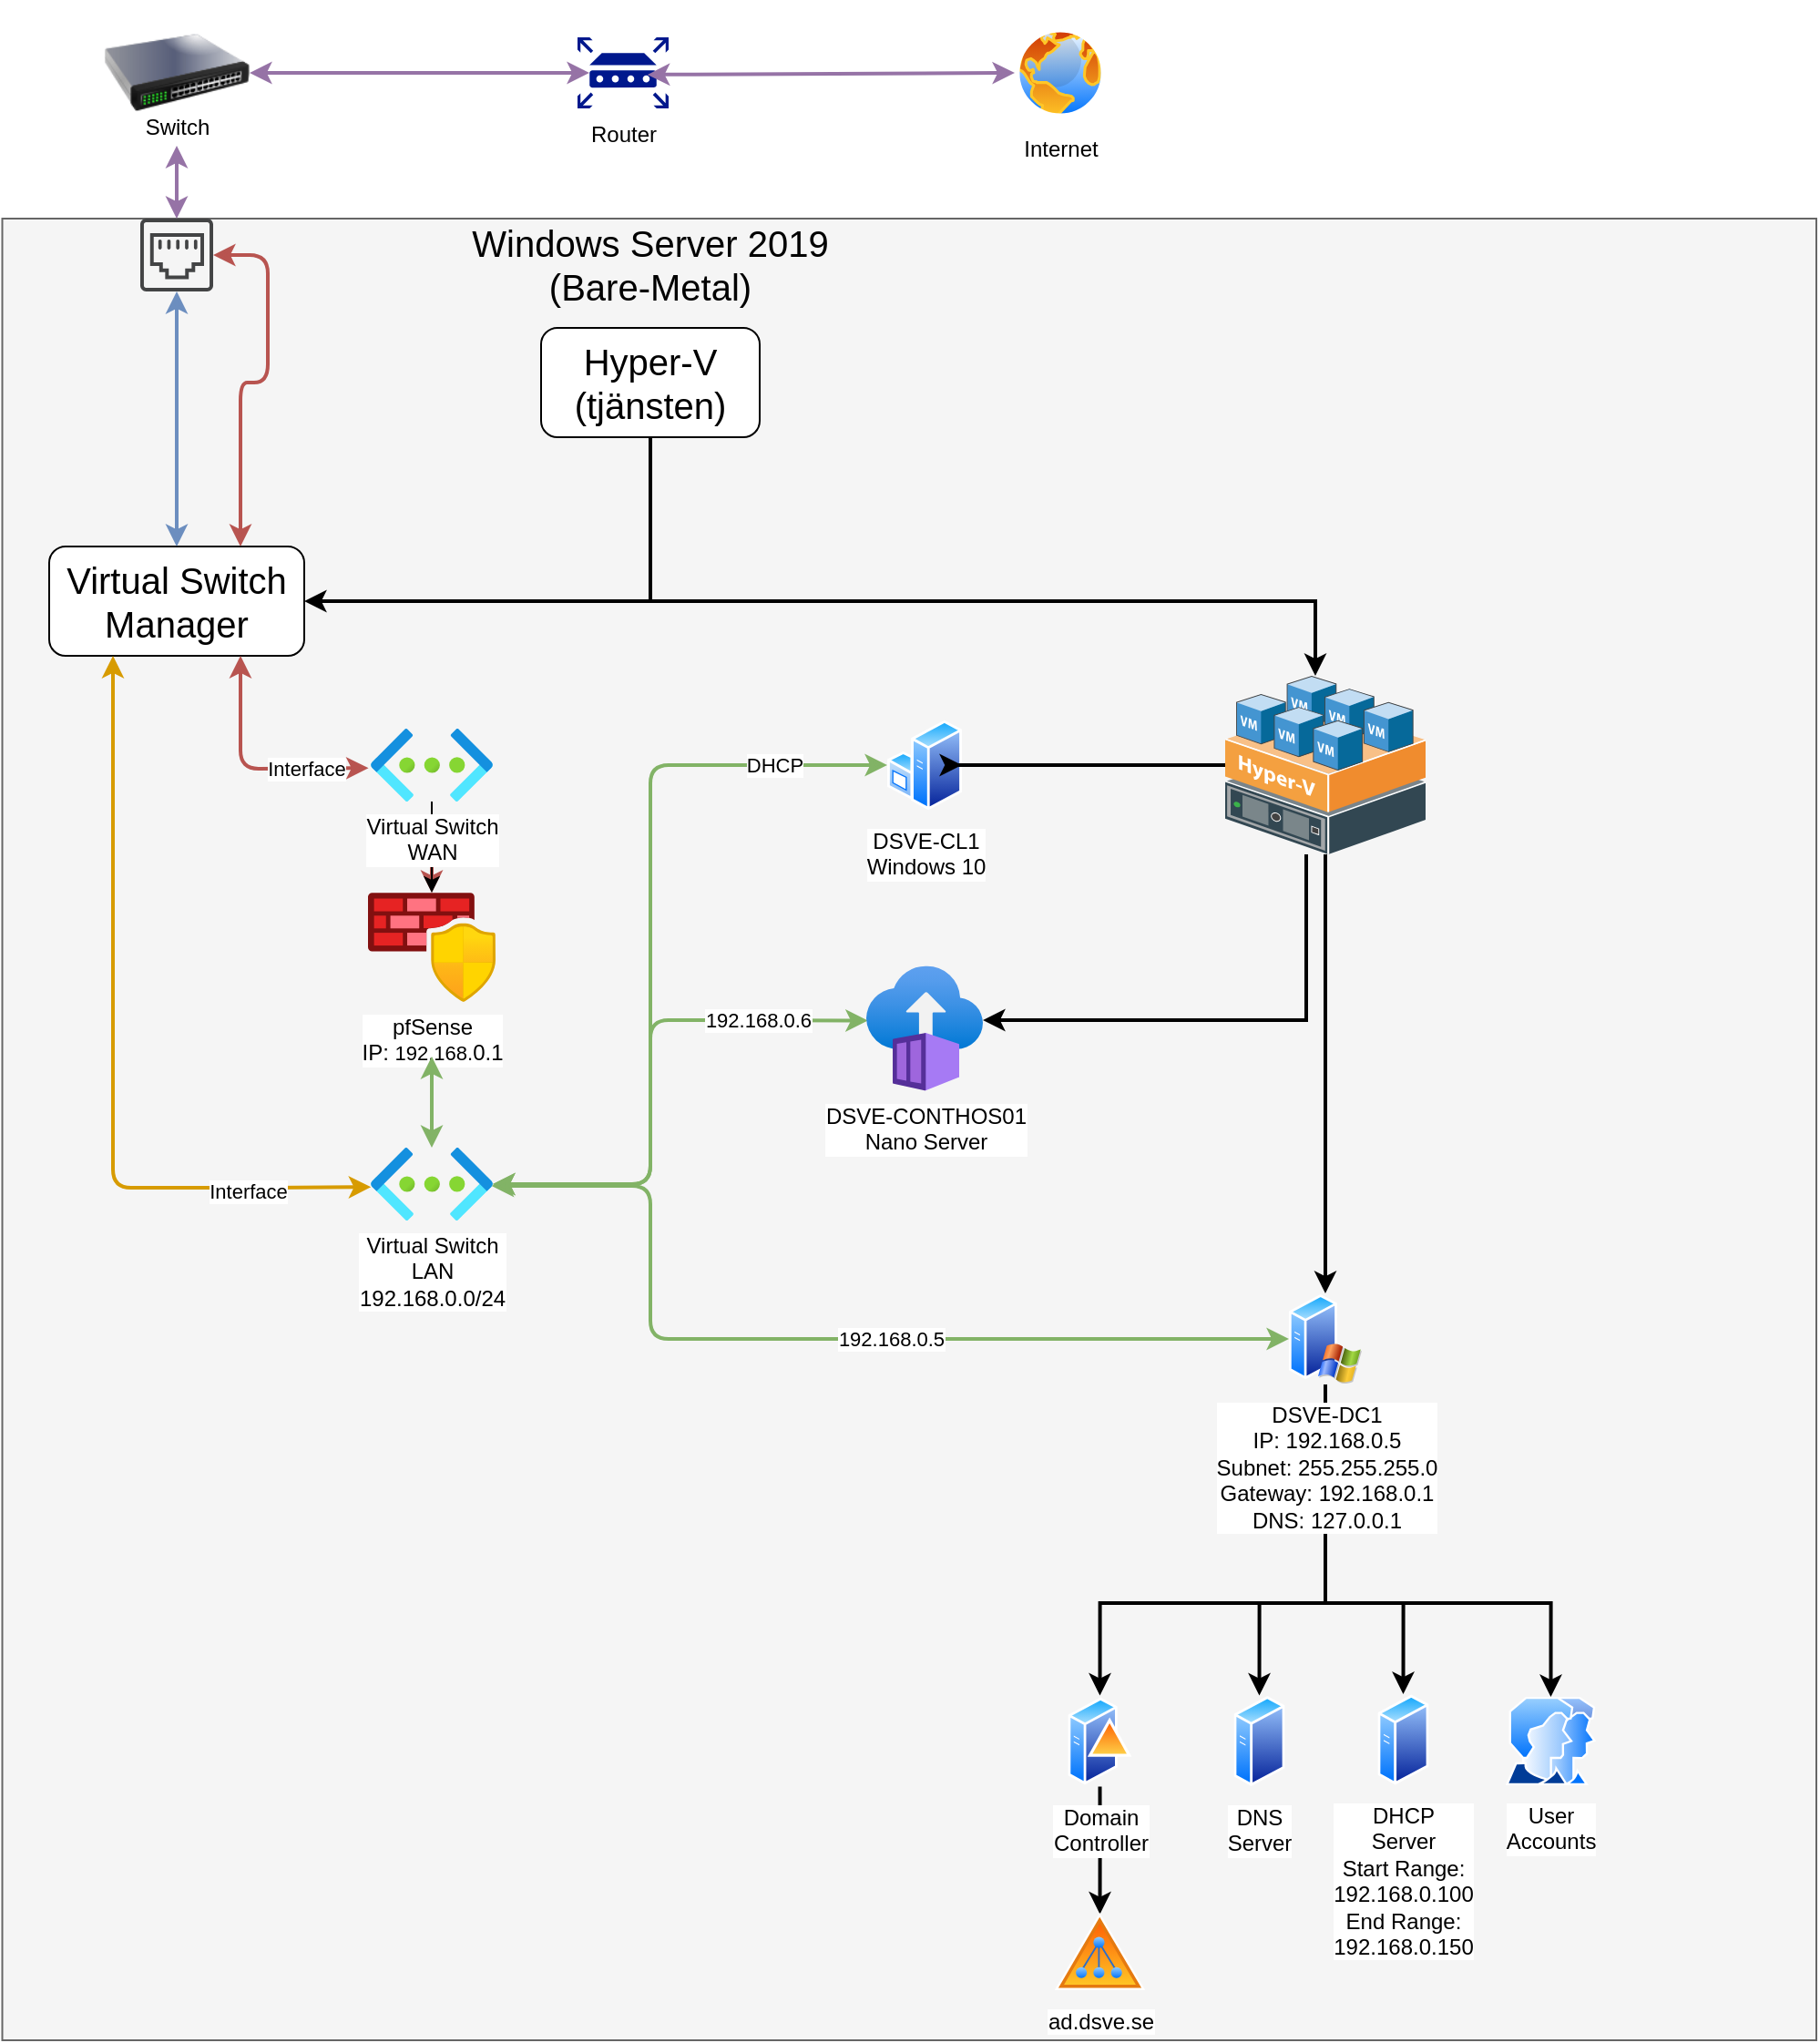 <mxfile version="14.4.3" type="device"><diagram id="C5RBs43oDa-KdzZeNtuy" name="Page-1"><mxGraphModel dx="3346" dy="1869" grid="1" gridSize="10" guides="1" tooltips="1" connect="1" arrows="1" fold="1" page="1" pageScale="1" pageWidth="827" pageHeight="1169" math="0" shadow="0"><root><mxCell id="WIyWlLk6GJQsqaUBKTNV-0"/><mxCell id="WIyWlLk6GJQsqaUBKTNV-1" parent="WIyWlLk6GJQsqaUBKTNV-0"/><mxCell id="1DrwhkOSXhv1xZSQ6cIe-52" value="" style="edgeStyle=orthogonalEdgeStyle;rounded=0;orthogonalLoop=1;jettySize=auto;html=1;strokeWidth=2;exitX=0.5;exitY=0;exitDx=0;exitDy=0;" parent="WIyWlLk6GJQsqaUBKTNV-1" source="1DrwhkOSXhv1xZSQ6cIe-51" target="1DrwhkOSXhv1xZSQ6cIe-25" edge="1"><mxGeometry relative="1" as="geometry"/></mxCell><mxCell id="1DrwhkOSXhv1xZSQ6cIe-0" value="" style="rounded=0;whiteSpace=wrap;html=1;fillColor=#f5f5f5;strokeColor=#666666;fontColor=#333333;" parent="WIyWlLk6GJQsqaUBKTNV-1" vertex="1"><mxGeometry x="44.25" y="120" width="995.75" height="1000" as="geometry"/></mxCell><mxCell id="1DrwhkOSXhv1xZSQ6cIe-18" value="" style="endArrow=classic;startArrow=classic;html=1;fillColor=#f8cecc;strokeColor=#b85450;strokeWidth=2;entryX=0.5;entryY=0;entryDx=0;entryDy=0;entryPerimeter=0;" parent="WIyWlLk6GJQsqaUBKTNV-1" target="1DrwhkOSXhv1xZSQ6cIe-9" edge="1"><mxGeometry width="50" height="50" relative="1" as="geometry"><mxPoint x="280" y="460" as="sourcePoint"/><mxPoint x="290" y="410" as="targetPoint"/></mxGeometry></mxCell><mxCell id="1DrwhkOSXhv1xZSQ6cIe-1" value="&lt;font style=&quot;font-size: 20px&quot;&gt;Windows Server 2019 (Bare-Metal)&lt;/font&gt;" style="text;html=1;strokeColor=none;fillColor=none;align=center;verticalAlign=middle;whiteSpace=wrap;rounded=0;" parent="WIyWlLk6GJQsqaUBKTNV-1" vertex="1"><mxGeometry x="289" y="130" width="222" height="30" as="geometry"/></mxCell><mxCell id="1DrwhkOSXhv1xZSQ6cIe-38" style="edgeStyle=orthogonalEdgeStyle;rounded=0;orthogonalLoop=1;jettySize=auto;html=1;exitX=0.5;exitY=1;exitDx=0;exitDy=0;strokeWidth=2;" parent="WIyWlLk6GJQsqaUBKTNV-1" source="1DrwhkOSXhv1xZSQ6cIe-2" target="1DrwhkOSXhv1xZSQ6cIe-45" edge="1"><mxGeometry relative="1" as="geometry"><mxPoint x="690" y="330" as="targetPoint"/><Array as="points"><mxPoint x="400" y="330"/><mxPoint x="765" y="330"/></Array></mxGeometry></mxCell><mxCell id="1DrwhkOSXhv1xZSQ6cIe-39" style="edgeStyle=orthogonalEdgeStyle;rounded=0;orthogonalLoop=1;jettySize=auto;html=1;exitX=0.5;exitY=1;exitDx=0;exitDy=0;entryX=1;entryY=0.5;entryDx=0;entryDy=0;strokeWidth=2;" parent="WIyWlLk6GJQsqaUBKTNV-1" source="1DrwhkOSXhv1xZSQ6cIe-2" target="1DrwhkOSXhv1xZSQ6cIe-3" edge="1"><mxGeometry relative="1" as="geometry"/></mxCell><mxCell id="1DrwhkOSXhv1xZSQ6cIe-2" value="&lt;font style=&quot;font-size: 20px&quot;&gt;Hyper-V (tjänsten)&lt;/font&gt;" style="rounded=1;whiteSpace=wrap;html=1;" parent="WIyWlLk6GJQsqaUBKTNV-1" vertex="1"><mxGeometry x="340" y="180" width="120" height="60" as="geometry"/></mxCell><mxCell id="1DrwhkOSXhv1xZSQ6cIe-3" value="&lt;font style=&quot;font-size: 20px&quot;&gt;Virtual Switch Manager&lt;br&gt;&lt;/font&gt;" style="rounded=1;whiteSpace=wrap;html=1;" parent="WIyWlLk6GJQsqaUBKTNV-1" vertex="1"><mxGeometry x="70" y="300" width="140" height="60" as="geometry"/></mxCell><mxCell id="bcpGZwaTPO0d1W6rLHlh-0" value="" style="edgeStyle=orthogonalEdgeStyle;rounded=0;orthogonalLoop=1;jettySize=auto;html=1;" parent="WIyWlLk6GJQsqaUBKTNV-1" source="1DrwhkOSXhv1xZSQ6cIe-7" target="1DrwhkOSXhv1xZSQ6cIe-9" edge="1"><mxGeometry relative="1" as="geometry"/></mxCell><mxCell id="1DrwhkOSXhv1xZSQ6cIe-7" value="Virtual Switch&lt;br&gt;WAN" style="aspect=fixed;html=1;points=[];align=center;image;fontSize=12;image=img/lib/azure2/networking/Virtual_Networks.svg;" parent="WIyWlLk6GJQsqaUBKTNV-1" vertex="1"><mxGeometry x="246.5" y="400" width="67" height="40" as="geometry"/></mxCell><mxCell id="1DrwhkOSXhv1xZSQ6cIe-9" value="pfSense&lt;br&gt;IP:&amp;nbsp;&lt;span style=&quot;font-size: 11px&quot;&gt;192.168.&lt;/span&gt;0.1" style="aspect=fixed;html=1;points=[];align=center;image;fontSize=12;image=img/lib/azure2/networking/Azure_Firewall_Manager.svg;" parent="WIyWlLk6GJQsqaUBKTNV-1" vertex="1"><mxGeometry x="245" y="490" width="70" height="60" as="geometry"/></mxCell><mxCell id="1DrwhkOSXhv1xZSQ6cIe-10" value="" style="pointerEvents=1;shadow=0;dashed=0;html=1;strokeColor=none;fillColor=#434445;aspect=fixed;labelPosition=center;verticalLabelPosition=bottom;verticalAlign=top;align=center;outlineConnect=0;shape=mxgraph.vvd.ethernet_port;" parent="WIyWlLk6GJQsqaUBKTNV-1" vertex="1"><mxGeometry x="120" y="120" width="40" height="40" as="geometry"/></mxCell><mxCell id="1DrwhkOSXhv1xZSQ6cIe-11" value="Router" style="aspect=fixed;pointerEvents=1;shadow=0;dashed=0;html=1;strokeColor=none;labelPosition=center;verticalLabelPosition=bottom;verticalAlign=top;align=center;fillColor=#00188D;shape=mxgraph.mscae.enterprise.router" parent="WIyWlLk6GJQsqaUBKTNV-1" vertex="1"><mxGeometry x="360" y="20.5" width="50" height="39" as="geometry"/></mxCell><mxCell id="1DrwhkOSXhv1xZSQ6cIe-12" value="" style="image;html=1;image=img/lib/clip_art/networking/Switch_128x128.png" parent="WIyWlLk6GJQsqaUBKTNV-1" vertex="1"><mxGeometry x="100" width="80" height="80" as="geometry"/></mxCell><mxCell id="1DrwhkOSXhv1xZSQ6cIe-13" value="" style="endArrow=classic;startArrow=classic;html=1;entryX=0.13;entryY=0.5;entryDx=0;entryDy=0;entryPerimeter=0;exitX=1;exitY=0.5;exitDx=0;exitDy=0;strokeWidth=2;fillColor=#e1d5e7;strokeColor=#9673a6;" parent="WIyWlLk6GJQsqaUBKTNV-1" source="1DrwhkOSXhv1xZSQ6cIe-12" target="1DrwhkOSXhv1xZSQ6cIe-11" edge="1"><mxGeometry width="50" height="50" relative="1" as="geometry"><mxPoint x="400" y="530" as="sourcePoint"/><mxPoint x="450" y="480" as="targetPoint"/></mxGeometry></mxCell><mxCell id="1DrwhkOSXhv1xZSQ6cIe-14" value="" style="endArrow=classic;startArrow=classic;html=1;fillColor=#e1d5e7;strokeColor=#9673a6;strokeWidth=2;exitX=0.5;exitY=1;exitDx=0;exitDy=0;" parent="WIyWlLk6GJQsqaUBKTNV-1" source="1DrwhkOSXhv1xZSQ6cIe-12" target="1DrwhkOSXhv1xZSQ6cIe-10" edge="1"><mxGeometry width="50" height="50" relative="1" as="geometry"><mxPoint x="140" y="100" as="sourcePoint"/><mxPoint x="376.5" y="50.0" as="targetPoint"/></mxGeometry></mxCell><mxCell id="1DrwhkOSXhv1xZSQ6cIe-15" value="" style="endArrow=classic;startArrow=classic;html=1;exitX=0.5;exitY=0;exitDx=0;exitDy=0;fillColor=#dae8fc;strokeColor=#6c8ebf;strokeWidth=2;" parent="WIyWlLk6GJQsqaUBKTNV-1" source="1DrwhkOSXhv1xZSQ6cIe-3" target="1DrwhkOSXhv1xZSQ6cIe-10" edge="1"><mxGeometry width="50" height="50" relative="1" as="geometry"><mxPoint x="150" y="90" as="sourcePoint"/><mxPoint x="150" y="130" as="targetPoint"/></mxGeometry></mxCell><mxCell id="1DrwhkOSXhv1xZSQ6cIe-16" value="Virtual Switch&lt;br&gt;LAN&lt;br&gt;192.168.0.0/24" style="aspect=fixed;html=1;points=[];align=center;image;fontSize=12;image=img/lib/azure2/networking/Virtual_Networks.svg;" parent="WIyWlLk6GJQsqaUBKTNV-1" vertex="1"><mxGeometry x="246.5" y="630" width="67" height="40" as="geometry"/></mxCell><mxCell id="1DrwhkOSXhv1xZSQ6cIe-19" value="" style="endArrow=classic;startArrow=classic;html=1;fillColor=#d5e8d4;strokeColor=#82b366;strokeWidth=2;" parent="WIyWlLk6GJQsqaUBKTNV-1" target="1DrwhkOSXhv1xZSQ6cIe-16" edge="1"><mxGeometry width="50" height="50" relative="1" as="geometry"><mxPoint x="280" y="580" as="sourcePoint"/><mxPoint x="290" y="500" as="targetPoint"/></mxGeometry></mxCell><mxCell id="1DrwhkOSXhv1xZSQ6cIe-20" value="Interface" style="endArrow=classic;startArrow=classic;html=1;fillColor=#f8cecc;strokeColor=#b85450;strokeWidth=2;entryX=-0.018;entryY=0.541;entryDx=0;entryDy=0;entryPerimeter=0;exitX=0.75;exitY=1;exitDx=0;exitDy=0;" parent="WIyWlLk6GJQsqaUBKTNV-1" source="1DrwhkOSXhv1xZSQ6cIe-3" target="1DrwhkOSXhv1xZSQ6cIe-7" edge="1"><mxGeometry x="0.486" width="50" height="50" relative="1" as="geometry"><mxPoint x="140" y="360" as="sourcePoint"/><mxPoint x="300" y="510" as="targetPoint"/><Array as="points"><mxPoint x="175" y="422"/></Array><mxPoint as="offset"/></mxGeometry></mxCell><mxCell id="1DrwhkOSXhv1xZSQ6cIe-21" value="" style="endArrow=classic;startArrow=classic;html=1;fillColor=#ffe6cc;strokeColor=#d79b00;strokeWidth=2;exitX=0.25;exitY=1;exitDx=0;exitDy=0;entryX=0.002;entryY=0.541;entryDx=0;entryDy=0;entryPerimeter=0;" parent="WIyWlLk6GJQsqaUBKTNV-1" source="1DrwhkOSXhv1xZSQ6cIe-3" target="1DrwhkOSXhv1xZSQ6cIe-16" edge="1"><mxGeometry width="50" height="50" relative="1" as="geometry"><mxPoint x="230" y="355" as="sourcePoint"/><mxPoint x="255.294" y="431.64" as="targetPoint"/><Array as="points"><mxPoint x="105" y="652"/><mxPoint x="180" y="652"/></Array></mxGeometry></mxCell><mxCell id="1DrwhkOSXhv1xZSQ6cIe-65" value="Interface" style="edgeLabel;html=1;align=center;verticalAlign=middle;resizable=0;points=[];" parent="1DrwhkOSXhv1xZSQ6cIe-21" vertex="1" connectable="0"><mxGeometry x="0.543" y="-2" relative="1" as="geometry"><mxPoint x="30.97" as="offset"/></mxGeometry></mxCell><mxCell id="1DrwhkOSXhv1xZSQ6cIe-32" style="edgeStyle=orthogonalEdgeStyle;rounded=0;orthogonalLoop=1;jettySize=auto;html=1;exitX=0.5;exitY=1;exitDx=0;exitDy=0;entryX=0.5;entryY=0;entryDx=0;entryDy=0;strokeWidth=2;" parent="WIyWlLk6GJQsqaUBKTNV-1" source="1DrwhkOSXhv1xZSQ6cIe-25" edge="1"><mxGeometry relative="1" as="geometry"><mxPoint x="646.75" y="1050.75" as="targetPoint"/></mxGeometry></mxCell><mxCell id="1DrwhkOSXhv1xZSQ6cIe-25" value="Domain &lt;br&gt;Controller" style="aspect=fixed;perimeter=ellipsePerimeter;html=1;align=center;shadow=0;dashed=0;spacingTop=3;image;image=img/lib/active_directory/domain_controller.svg;" parent="WIyWlLk6GJQsqaUBKTNV-1" vertex="1"><mxGeometry x="629.25" y="930.75" width="35" height="50" as="geometry"/></mxCell><mxCell id="1DrwhkOSXhv1xZSQ6cIe-26" value="User&lt;br&gt;Accounts" style="aspect=fixed;perimeter=ellipsePerimeter;html=1;align=center;shadow=0;dashed=0;spacingTop=3;image;image=img/lib/active_directory/user_accounts.svg;" parent="WIyWlLk6GJQsqaUBKTNV-1" vertex="1"><mxGeometry x="869.25" y="931.5" width="50" height="48.5" as="geometry"/></mxCell><mxCell id="1DrwhkOSXhv1xZSQ6cIe-33" style="edgeStyle=orthogonalEdgeStyle;rounded=0;orthogonalLoop=1;jettySize=auto;html=1;exitX=0.5;exitY=1;exitDx=0;exitDy=0;entryX=0.5;entryY=0;entryDx=0;entryDy=0;strokeWidth=2;" parent="WIyWlLk6GJQsqaUBKTNV-1" source="1DrwhkOSXhv1xZSQ6cIe-27" target="1DrwhkOSXhv1xZSQ6cIe-25" edge="1"><mxGeometry relative="1" as="geometry"><Array as="points"><mxPoint x="770.5" y="880"/><mxPoint x="646.5" y="880"/></Array></mxGeometry></mxCell><mxCell id="1DrwhkOSXhv1xZSQ6cIe-34" style="edgeStyle=orthogonalEdgeStyle;rounded=0;orthogonalLoop=1;jettySize=auto;html=1;exitX=0.5;exitY=1;exitDx=0;exitDy=0;entryX=0.5;entryY=0;entryDx=0;entryDy=0;strokeWidth=2;" parent="WIyWlLk6GJQsqaUBKTNV-1" source="1DrwhkOSXhv1xZSQ6cIe-27" target="1DrwhkOSXhv1xZSQ6cIe-30" edge="1"><mxGeometry relative="1" as="geometry"><Array as="points"><mxPoint x="770.5" y="880"/><mxPoint x="734.5" y="880"/></Array></mxGeometry></mxCell><mxCell id="1DrwhkOSXhv1xZSQ6cIe-35" style="edgeStyle=orthogonalEdgeStyle;rounded=0;orthogonalLoop=1;jettySize=auto;html=1;exitX=0.5;exitY=1;exitDx=0;exitDy=0;strokeWidth=2;entryX=0.5;entryY=0;entryDx=0;entryDy=0;" parent="WIyWlLk6GJQsqaUBKTNV-1" source="1DrwhkOSXhv1xZSQ6cIe-27" target="1DrwhkOSXhv1xZSQ6cIe-31" edge="1"><mxGeometry relative="1" as="geometry"><Array as="points"><mxPoint x="770.5" y="880"/><mxPoint x="813.5" y="880"/></Array></mxGeometry></mxCell><mxCell id="1DrwhkOSXhv1xZSQ6cIe-36" style="edgeStyle=orthogonalEdgeStyle;rounded=0;orthogonalLoop=1;jettySize=auto;html=1;exitX=0.5;exitY=1;exitDx=0;exitDy=0;entryX=0.5;entryY=0;entryDx=0;entryDy=0;strokeWidth=2;" parent="WIyWlLk6GJQsqaUBKTNV-1" source="1DrwhkOSXhv1xZSQ6cIe-27" target="1DrwhkOSXhv1xZSQ6cIe-26" edge="1"><mxGeometry relative="1" as="geometry"><Array as="points"><mxPoint x="770.5" y="880"/><mxPoint x="894.5" y="880"/></Array></mxGeometry></mxCell><mxCell id="1DrwhkOSXhv1xZSQ6cIe-27" value="DSVE-DC1&lt;br&gt;IP: 192.168.0.5&lt;br&gt;Subnet: 255.255.255.0&lt;br&gt;Gateway: 192.168.0.1&lt;br&gt;DNS: 127.0.0.1" style="aspect=fixed;perimeter=ellipsePerimeter;html=1;align=center;shadow=0;dashed=0;spacingTop=3;image;image=img/lib/active_directory/windows_server_2.svg;" parent="WIyWlLk6GJQsqaUBKTNV-1" vertex="1"><mxGeometry x="750.5" y="710" width="40" height="50" as="geometry"/></mxCell><mxCell id="1DrwhkOSXhv1xZSQ6cIe-28" value="DSVE-CL1&lt;br&gt;Windows 10" style="aspect=fixed;perimeter=ellipsePerimeter;html=1;align=center;shadow=0;dashed=0;spacingTop=3;image;image=img/lib/active_directory/windows_server.svg;" parent="WIyWlLk6GJQsqaUBKTNV-1" vertex="1"><mxGeometry x="530" y="395" width="41" height="50" as="geometry"/></mxCell><mxCell id="1DrwhkOSXhv1xZSQ6cIe-30" value="DNS&lt;br&gt;Server" style="aspect=fixed;perimeter=ellipsePerimeter;html=1;align=center;shadow=0;dashed=0;spacingTop=3;image;image=img/lib/active_directory/generic_server.svg;" parent="WIyWlLk6GJQsqaUBKTNV-1" vertex="1"><mxGeometry x="720.25" y="930.75" width="28.0" height="50" as="geometry"/></mxCell><mxCell id="1DrwhkOSXhv1xZSQ6cIe-31" value="DHCP&lt;br&gt;Server&lt;br&gt;Start Range: &lt;br&gt;192.168.0.100&lt;br&gt;End Range:&lt;br&gt;192.168.0.150" style="aspect=fixed;perimeter=ellipsePerimeter;html=1;align=center;shadow=0;dashed=0;spacingTop=3;image;image=img/lib/active_directory/generic_server.svg;" parent="WIyWlLk6GJQsqaUBKTNV-1" vertex="1"><mxGeometry x="799.25" y="930" width="28.0" height="50" as="geometry"/></mxCell><mxCell id="1DrwhkOSXhv1xZSQ6cIe-46" style="edgeStyle=orthogonalEdgeStyle;rounded=0;orthogonalLoop=1;jettySize=auto;html=1;entryX=0.5;entryY=0;entryDx=0;entryDy=0;strokeWidth=2;" parent="WIyWlLk6GJQsqaUBKTNV-1" source="1DrwhkOSXhv1xZSQ6cIe-45" target="1DrwhkOSXhv1xZSQ6cIe-27" edge="1"><mxGeometry relative="1" as="geometry"><Array as="points"><mxPoint x="771" y="520"/><mxPoint x="771" y="710"/></Array></mxGeometry></mxCell><mxCell id="1DrwhkOSXhv1xZSQ6cIe-47" style="edgeStyle=orthogonalEdgeStyle;rounded=0;orthogonalLoop=1;jettySize=auto;html=1;entryX=1;entryY=0.5;entryDx=0;entryDy=0;strokeWidth=2;" parent="WIyWlLk6GJQsqaUBKTNV-1" source="1DrwhkOSXhv1xZSQ6cIe-45" target="1DrwhkOSXhv1xZSQ6cIe-28" edge="1"><mxGeometry relative="1" as="geometry"><Array as="points"><mxPoint x="570" y="420"/><mxPoint x="570" y="420"/></Array></mxGeometry></mxCell><mxCell id="1DrwhkOSXhv1xZSQ6cIe-48" style="edgeStyle=orthogonalEdgeStyle;rounded=0;orthogonalLoop=1;jettySize=auto;html=1;strokeWidth=2;" parent="WIyWlLk6GJQsqaUBKTNV-1" source="1DrwhkOSXhv1xZSQ6cIe-45" target="1DrwhkOSXhv1xZSQ6cIe-60" edge="1"><mxGeometry relative="1" as="geometry"><mxPoint x="540.5" y="560" as="targetPoint"/><Array as="points"><mxPoint x="760" y="560"/></Array></mxGeometry></mxCell><mxCell id="1DrwhkOSXhv1xZSQ6cIe-45" value="" style="shadow=0;dashed=0;html=1;labelPosition=center;verticalLabelPosition=bottom;verticalAlign=top;align=center;outlineConnect=0;shape=mxgraph.veeam.3d.hyper_v_host;" parent="WIyWlLk6GJQsqaUBKTNV-1" vertex="1"><mxGeometry x="715.5" y="371" width="110" height="98" as="geometry"/></mxCell><mxCell id="1DrwhkOSXhv1xZSQ6cIe-49" value="Internet" style="aspect=fixed;perimeter=ellipsePerimeter;html=1;align=center;shadow=0;dashed=0;spacingTop=3;image;image=img/lib/active_directory/internet_globe.svg;" parent="WIyWlLk6GJQsqaUBKTNV-1" vertex="1"><mxGeometry x="600" y="15" width="50" height="50" as="geometry"/></mxCell><mxCell id="1DrwhkOSXhv1xZSQ6cIe-50" value="" style="endArrow=classic;startArrow=classic;html=1;entryX=0.768;entryY=0.525;entryDx=0;entryDy=0;entryPerimeter=0;exitX=0;exitY=0.5;exitDx=0;exitDy=0;strokeWidth=2;fillColor=#e1d5e7;strokeColor=#9673a6;" parent="WIyWlLk6GJQsqaUBKTNV-1" source="1DrwhkOSXhv1xZSQ6cIe-49" target="1DrwhkOSXhv1xZSQ6cIe-11" edge="1"><mxGeometry width="50" height="50" relative="1" as="geometry"><mxPoint x="190" y="50" as="sourcePoint"/><mxPoint x="376.5" y="50.0" as="targetPoint"/></mxGeometry></mxCell><mxCell id="1DrwhkOSXhv1xZSQ6cIe-51" value="ad.dsve.se" style="aspect=fixed;perimeter=ellipsePerimeter;html=1;align=center;shadow=0;dashed=0;spacingTop=3;image;image=img/lib/active_directory/active_directory.svg;" parent="WIyWlLk6GJQsqaUBKTNV-1" vertex="1"><mxGeometry x="621.75" y="1050" width="50" height="42.5" as="geometry"/></mxCell><mxCell id="1DrwhkOSXhv1xZSQ6cIe-54" value="Switch" style="text;html=1;align=center;verticalAlign=middle;resizable=0;points=[];autosize=1;" parent="WIyWlLk6GJQsqaUBKTNV-1" vertex="1"><mxGeometry x="115" y="59.5" width="50" height="20" as="geometry"/></mxCell><mxCell id="1DrwhkOSXhv1xZSQ6cIe-55" value="" style="endArrow=classic;startArrow=classic;html=1;strokeWidth=2;entryX=0;entryY=0.5;entryDx=0;entryDy=0;fillColor=#d5e8d4;strokeColor=#82b366;" parent="WIyWlLk6GJQsqaUBKTNV-1" source="1DrwhkOSXhv1xZSQ6cIe-16" target="1DrwhkOSXhv1xZSQ6cIe-28" edge="1"><mxGeometry width="50" height="50" relative="1" as="geometry"><mxPoint x="375" y="490" as="sourcePoint"/><mxPoint x="425" y="440" as="targetPoint"/><Array as="points"><mxPoint x="400" y="650"/><mxPoint x="400" y="420"/></Array></mxGeometry></mxCell><mxCell id="1DrwhkOSXhv1xZSQ6cIe-59" value="DHCP" style="edgeLabel;html=1;align=center;verticalAlign=middle;resizable=0;points=[];" parent="1DrwhkOSXhv1xZSQ6cIe-55" vertex="1" connectable="0"><mxGeometry x="0.72" relative="1" as="geometry"><mxPoint as="offset"/></mxGeometry></mxCell><mxCell id="1DrwhkOSXhv1xZSQ6cIe-56" value="192.168.0.6" style="endArrow=classic;startArrow=classic;html=1;strokeWidth=2;fillColor=#d5e8d4;strokeColor=#82b366;entryX=0.014;entryY=0.439;entryDx=0;entryDy=0;entryPerimeter=0;" parent="WIyWlLk6GJQsqaUBKTNV-1" source="1DrwhkOSXhv1xZSQ6cIe-16" target="1DrwhkOSXhv1xZSQ6cIe-60" edge="1"><mxGeometry x="0.591" width="50" height="50" relative="1" as="geometry"><mxPoint x="320" y="620" as="sourcePoint"/><mxPoint x="500.5" y="560" as="targetPoint"/><Array as="points"><mxPoint x="400" y="650"/><mxPoint x="400" y="560"/></Array><mxPoint as="offset"/></mxGeometry></mxCell><mxCell id="1DrwhkOSXhv1xZSQ6cIe-58" value="192.168.0.5" style="endArrow=classic;startArrow=classic;html=1;strokeWidth=2;entryX=0;entryY=0.5;entryDx=0;entryDy=0;exitX=0.99;exitY=0.524;exitDx=0;exitDy=0;exitPerimeter=0;fillColor=#d5e8d4;strokeColor=#82b366;" parent="WIyWlLk6GJQsqaUBKTNV-1" source="1DrwhkOSXhv1xZSQ6cIe-16" target="1DrwhkOSXhv1xZSQ6cIe-27" edge="1"><mxGeometry x="0.164" width="50" height="50" relative="1" as="geometry"><mxPoint x="390" y="790" as="sourcePoint"/><mxPoint x="440" y="740" as="targetPoint"/><Array as="points"><mxPoint x="400" y="651"/><mxPoint x="400" y="735"/></Array><mxPoint as="offset"/></mxGeometry></mxCell><mxCell id="1DrwhkOSXhv1xZSQ6cIe-60" value="DSVE-CONTHOS01&lt;br&gt;Nano Server" style="aspect=fixed;html=1;points=[];align=center;image;fontSize=12;image=img/lib/azure2/containers/Container_Instances.svg;" parent="WIyWlLk6GJQsqaUBKTNV-1" vertex="1"><mxGeometry x="518.5" y="530" width="64" height="69" as="geometry"/></mxCell><mxCell id="1DrwhkOSXhv1xZSQ6cIe-64" value="" style="endArrow=classic;startArrow=classic;html=1;fillColor=#f8cecc;strokeColor=#b85450;strokeWidth=2;entryX=0.75;entryY=0;entryDx=0;entryDy=0;" parent="WIyWlLk6GJQsqaUBKTNV-1" source="1DrwhkOSXhv1xZSQ6cIe-10" target="1DrwhkOSXhv1xZSQ6cIe-3" edge="1"><mxGeometry width="50" height="50" relative="1" as="geometry"><mxPoint x="200" y="180" as="sourcePoint"/><mxPoint x="310" y="220" as="targetPoint"/><Array as="points"><mxPoint x="190" y="140"/><mxPoint x="190" y="210"/><mxPoint x="175" y="210"/></Array></mxGeometry></mxCell></root></mxGraphModel></diagram></mxfile>